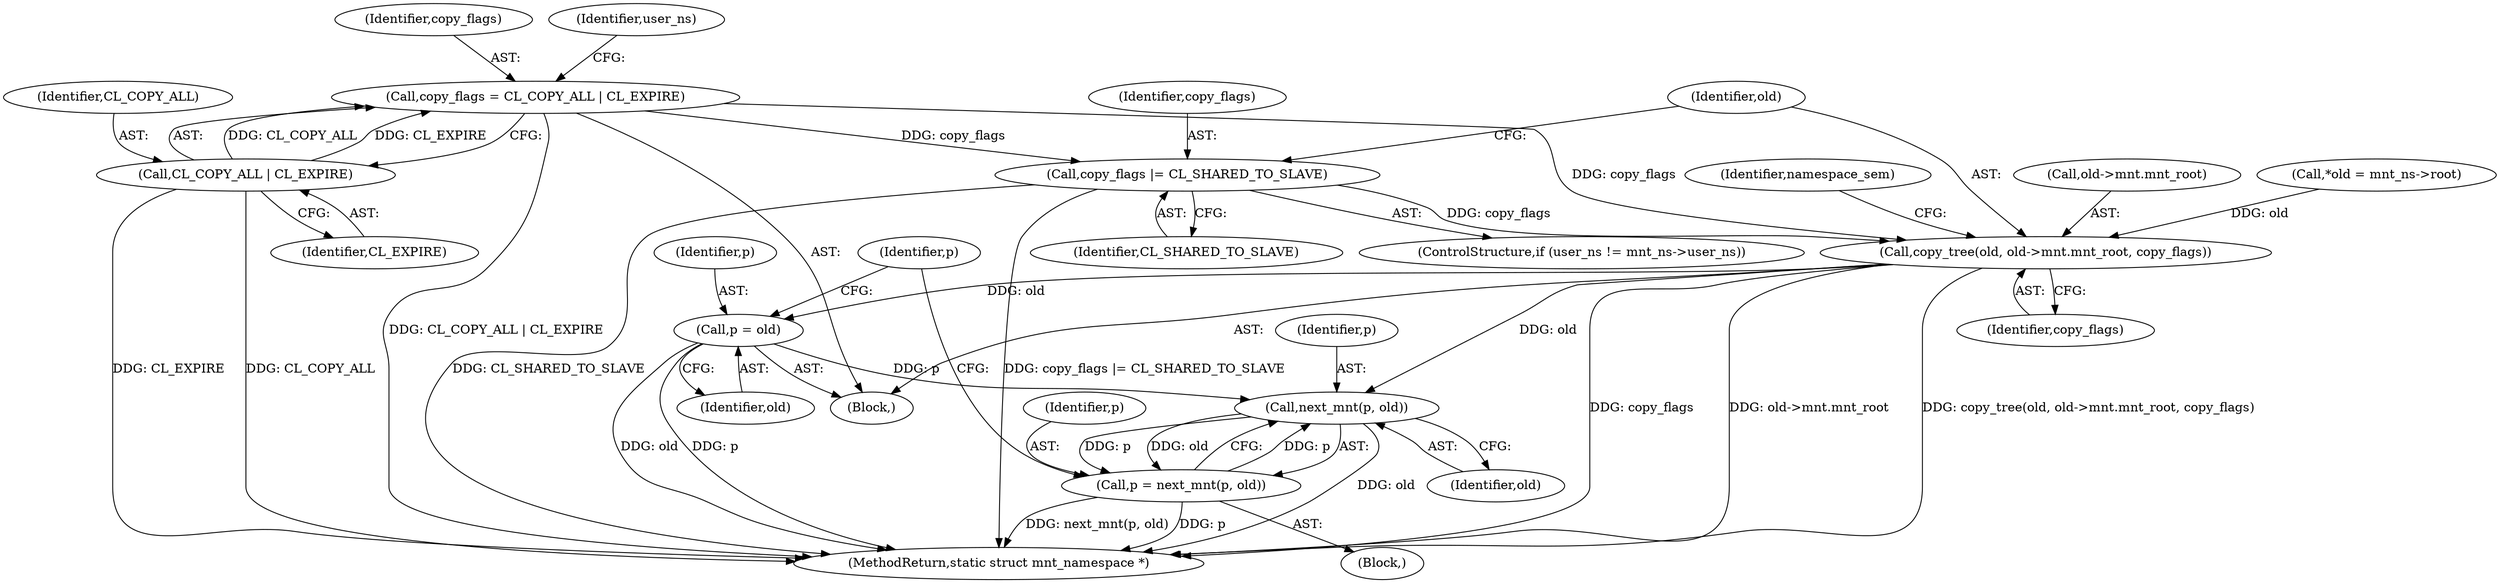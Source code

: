 digraph "0_linux_132c94e31b8bca8ea921f9f96a57d684fa4ae0a9_0@API" {
"1000148" [label="(Call,copy_flags |= CL_SHARED_TO_SLAVE)"];
"1000137" [label="(Call,copy_flags = CL_COPY_ALL | CL_EXPIRE)"];
"1000139" [label="(Call,CL_COPY_ALL | CL_EXPIRE)"];
"1000151" [label="(Call,copy_tree(old, old->mnt.mnt_root, copy_flags))"];
"1000171" [label="(Call,p = old)"];
"1000245" [label="(Call,next_mnt(p, old))"];
"1000243" [label="(Call,p = next_mnt(p, old))"];
"1000171" [label="(Call,p = old)"];
"1000244" [label="(Identifier,p)"];
"1000261" [label="(MethodReturn,static struct mnt_namespace *)"];
"1000141" [label="(Identifier,CL_EXPIRE)"];
"1000138" [label="(Identifier,copy_flags)"];
"1000149" [label="(Identifier,copy_flags)"];
"1000142" [label="(ControlStructure,if (user_ns != mnt_ns->user_ns))"];
"1000106" [label="(Block,)"];
"1000140" [label="(Identifier,CL_COPY_ALL)"];
"1000119" [label="(Call,*old = mnt_ns->root)"];
"1000158" [label="(Identifier,copy_flags)"];
"1000151" [label="(Call,copy_tree(old, old->mnt.mnt_root, copy_flags))"];
"1000176" [label="(Block,)"];
"1000150" [label="(Identifier,CL_SHARED_TO_SLAVE)"];
"1000162" [label="(Identifier,namespace_sem)"];
"1000172" [label="(Identifier,p)"];
"1000243" [label="(Call,p = next_mnt(p, old))"];
"1000148" [label="(Call,copy_flags |= CL_SHARED_TO_SLAVE)"];
"1000152" [label="(Identifier,old)"];
"1000245" [label="(Call,next_mnt(p, old))"];
"1000247" [label="(Identifier,old)"];
"1000246" [label="(Identifier,p)"];
"1000153" [label="(Call,old->mnt.mnt_root)"];
"1000173" [label="(Identifier,old)"];
"1000144" [label="(Identifier,user_ns)"];
"1000139" [label="(Call,CL_COPY_ALL | CL_EXPIRE)"];
"1000175" [label="(Identifier,p)"];
"1000137" [label="(Call,copy_flags = CL_COPY_ALL | CL_EXPIRE)"];
"1000148" -> "1000142"  [label="AST: "];
"1000148" -> "1000150"  [label="CFG: "];
"1000149" -> "1000148"  [label="AST: "];
"1000150" -> "1000148"  [label="AST: "];
"1000152" -> "1000148"  [label="CFG: "];
"1000148" -> "1000261"  [label="DDG: copy_flags |= CL_SHARED_TO_SLAVE"];
"1000148" -> "1000261"  [label="DDG: CL_SHARED_TO_SLAVE"];
"1000137" -> "1000148"  [label="DDG: copy_flags"];
"1000148" -> "1000151"  [label="DDG: copy_flags"];
"1000137" -> "1000106"  [label="AST: "];
"1000137" -> "1000139"  [label="CFG: "];
"1000138" -> "1000137"  [label="AST: "];
"1000139" -> "1000137"  [label="AST: "];
"1000144" -> "1000137"  [label="CFG: "];
"1000137" -> "1000261"  [label="DDG: CL_COPY_ALL | CL_EXPIRE"];
"1000139" -> "1000137"  [label="DDG: CL_COPY_ALL"];
"1000139" -> "1000137"  [label="DDG: CL_EXPIRE"];
"1000137" -> "1000151"  [label="DDG: copy_flags"];
"1000139" -> "1000141"  [label="CFG: "];
"1000140" -> "1000139"  [label="AST: "];
"1000141" -> "1000139"  [label="AST: "];
"1000139" -> "1000261"  [label="DDG: CL_COPY_ALL"];
"1000139" -> "1000261"  [label="DDG: CL_EXPIRE"];
"1000151" -> "1000106"  [label="AST: "];
"1000151" -> "1000158"  [label="CFG: "];
"1000152" -> "1000151"  [label="AST: "];
"1000153" -> "1000151"  [label="AST: "];
"1000158" -> "1000151"  [label="AST: "];
"1000162" -> "1000151"  [label="CFG: "];
"1000151" -> "1000261"  [label="DDG: copy_tree(old, old->mnt.mnt_root, copy_flags)"];
"1000151" -> "1000261"  [label="DDG: copy_flags"];
"1000151" -> "1000261"  [label="DDG: old->mnt.mnt_root"];
"1000119" -> "1000151"  [label="DDG: old"];
"1000151" -> "1000171"  [label="DDG: old"];
"1000151" -> "1000245"  [label="DDG: old"];
"1000171" -> "1000106"  [label="AST: "];
"1000171" -> "1000173"  [label="CFG: "];
"1000172" -> "1000171"  [label="AST: "];
"1000173" -> "1000171"  [label="AST: "];
"1000175" -> "1000171"  [label="CFG: "];
"1000171" -> "1000261"  [label="DDG: p"];
"1000171" -> "1000261"  [label="DDG: old"];
"1000171" -> "1000245"  [label="DDG: p"];
"1000245" -> "1000243"  [label="AST: "];
"1000245" -> "1000247"  [label="CFG: "];
"1000246" -> "1000245"  [label="AST: "];
"1000247" -> "1000245"  [label="AST: "];
"1000243" -> "1000245"  [label="CFG: "];
"1000245" -> "1000261"  [label="DDG: old"];
"1000245" -> "1000243"  [label="DDG: p"];
"1000245" -> "1000243"  [label="DDG: old"];
"1000243" -> "1000245"  [label="DDG: p"];
"1000243" -> "1000176"  [label="AST: "];
"1000244" -> "1000243"  [label="AST: "];
"1000175" -> "1000243"  [label="CFG: "];
"1000243" -> "1000261"  [label="DDG: p"];
"1000243" -> "1000261"  [label="DDG: next_mnt(p, old)"];
}
